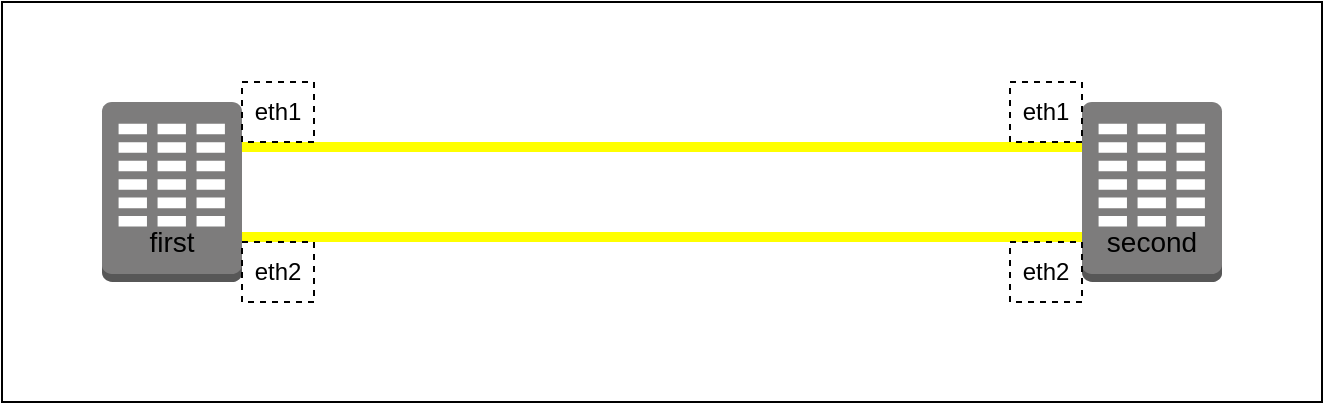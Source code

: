<mxfile version="28.2.1">
  <diagram name="Страница — 1" id="kMGAEVgWLZM-bYfMIyvv">
    <mxGraphModel dx="998" dy="544" grid="1" gridSize="10" guides="1" tooltips="1" connect="1" arrows="1" fold="1" page="1" pageScale="1" pageWidth="827" pageHeight="1169" math="0" shadow="0">
      <root>
        <mxCell id="0" />
        <mxCell id="1" parent="0" />
        <mxCell id="i2NHLoArj4L2e_kZP6KS-18" value="" style="rounded=0;whiteSpace=wrap;html=1;fillColor=light-dark(#FFFFFF,#FFFFFF);" vertex="1" parent="1">
          <mxGeometry x="20" y="190" width="660" height="200" as="geometry" />
        </mxCell>
        <mxCell id="i2NHLoArj4L2e_kZP6KS-1" value="" style="outlineConnect=0;dashed=0;verticalLabelPosition=bottom;verticalAlign=top;align=center;html=1;shape=mxgraph.aws3.corporate_data_center;fillColor=#7D7C7C;gradientColor=none;" vertex="1" parent="1">
          <mxGeometry x="70" y="240" width="70" height="90" as="geometry" />
        </mxCell>
        <mxCell id="i2NHLoArj4L2e_kZP6KS-3" value="" style="outlineConnect=0;dashed=0;verticalLabelPosition=bottom;verticalAlign=top;align=center;html=1;shape=mxgraph.aws3.corporate_data_center;fillColor=#7D7C7C;gradientColor=none;" vertex="1" parent="1">
          <mxGeometry x="560" y="240" width="70" height="90" as="geometry" />
        </mxCell>
        <mxCell id="i2NHLoArj4L2e_kZP6KS-8" value="" style="shape=wire;edgeStyle=orthogonalEdgeStyle;orthogonalLoop=1;jettySize=auto;html=1;sourcePerimeterSpacing=0;targetPerimeterSpacing=0;endArrow=none;curved=0;rounded=0;strokeColor=light-dark(#009900,#000000);fillColor=#ffff00;fixDash=1;startSize=6;endSize=6;entryX=0;entryY=0.25;entryDx=0;entryDy=0;entryPerimeter=0;exitX=1;exitY=0.25;exitDx=0;exitDy=0;exitPerimeter=0;strokeWidth=5;" edge="1" parent="1" source="i2NHLoArj4L2e_kZP6KS-1" target="i2NHLoArj4L2e_kZP6KS-3">
          <mxGeometry width="100" relative="1" as="geometry">
            <mxPoint x="340" y="130" as="sourcePoint" />
            <mxPoint x="440" y="130" as="targetPoint" />
          </mxGeometry>
        </mxCell>
        <mxCell id="i2NHLoArj4L2e_kZP6KS-31" value="&lt;span style=&quot;font-size: 14px;&quot;&gt;first&lt;/span&gt;" style="text;html=1;align=center;verticalAlign=middle;whiteSpace=wrap;rounded=0;" vertex="1" parent="1">
          <mxGeometry x="70" y="280" width="70" height="60" as="geometry" />
        </mxCell>
        <mxCell id="i2NHLoArj4L2e_kZP6KS-32" value="&lt;span style=&quot;font-size: 14px;&quot;&gt;second&lt;/span&gt;" style="text;html=1;align=center;verticalAlign=middle;whiteSpace=wrap;rounded=0;" vertex="1" parent="1">
          <mxGeometry x="560" y="280" width="70" height="60" as="geometry" />
        </mxCell>
        <mxCell id="i2NHLoArj4L2e_kZP6KS-33" value="&lt;font style=&quot;color: light-dark(rgb(0, 0, 0), rgb(0, 0, 0));&quot;&gt;eth1&lt;/font&gt;" style="text;html=1;align=center;verticalAlign=middle;whiteSpace=wrap;rounded=0;strokeWidth=1;strokeColor=light-dark(#000000,#000000);perimeterSpacing=4;dashed=1;" vertex="1" parent="1">
          <mxGeometry x="140" y="230" width="36" height="30" as="geometry" />
        </mxCell>
        <mxCell id="i2NHLoArj4L2e_kZP6KS-34" value="&lt;font style=&quot;color: light-dark(rgb(0, 0, 0), rgb(0, 0, 0));&quot;&gt;eth1&lt;/font&gt;" style="text;html=1;align=center;verticalAlign=middle;whiteSpace=wrap;rounded=0;strokeWidth=1;strokeColor=light-dark(#000000,#000000);perimeterSpacing=4;dashed=1;" vertex="1" parent="1">
          <mxGeometry x="524" y="230" width="36" height="30" as="geometry" />
        </mxCell>
        <mxCell id="i2NHLoArj4L2e_kZP6KS-46" value="" style="shape=wire;edgeStyle=orthogonalEdgeStyle;orthogonalLoop=1;jettySize=auto;html=1;sourcePerimeterSpacing=0;targetPerimeterSpacing=0;endArrow=none;curved=0;rounded=0;strokeColor=light-dark(#009900,#000000);fillColor=#ffff00;fixDash=1;startSize=6;endSize=6;entryX=0;entryY=0.75;entryDx=0;entryDy=0;entryPerimeter=0;exitX=1;exitY=0.75;exitDx=0;exitDy=0;exitPerimeter=0;strokeWidth=5;" edge="1" parent="1" source="i2NHLoArj4L2e_kZP6KS-1" target="i2NHLoArj4L2e_kZP6KS-3">
          <mxGeometry width="100" relative="1" as="geometry">
            <mxPoint x="110" y="400" as="sourcePoint" />
            <mxPoint x="530" y="400" as="targetPoint" />
          </mxGeometry>
        </mxCell>
        <mxCell id="i2NHLoArj4L2e_kZP6KS-47" value="&lt;font style=&quot;color: light-dark(rgb(0, 0, 0), rgb(0, 0, 0));&quot;&gt;eth2&lt;/font&gt;" style="text;html=1;align=center;verticalAlign=middle;whiteSpace=wrap;rounded=0;strokeWidth=1;strokeColor=light-dark(#000000,#000000);perimeterSpacing=4;dashed=1;" vertex="1" parent="1">
          <mxGeometry x="140" y="310" width="36" height="30" as="geometry" />
        </mxCell>
        <mxCell id="i2NHLoArj4L2e_kZP6KS-48" value="&lt;font style=&quot;color: light-dark(rgb(0, 0, 0), rgb(0, 0, 0));&quot;&gt;eth2&lt;/font&gt;" style="text;html=1;align=center;verticalAlign=middle;whiteSpace=wrap;rounded=0;strokeWidth=1;strokeColor=light-dark(#000000,#000000);perimeterSpacing=4;dashed=1;" vertex="1" parent="1">
          <mxGeometry x="524" y="310" width="36" height="30" as="geometry" />
        </mxCell>
      </root>
    </mxGraphModel>
  </diagram>
</mxfile>
